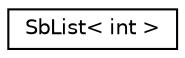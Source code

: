 digraph "Graphical Class Hierarchy"
{
 // LATEX_PDF_SIZE
  edge [fontname="Helvetica",fontsize="10",labelfontname="Helvetica",labelfontsize="10"];
  node [fontname="Helvetica",fontsize="10",shape=record];
  rankdir="LR";
  Node0 [label="SbList\< int \>",height=0.2,width=0.4,color="black", fillcolor="white", style="filled",URL="$classSbList.html",tooltip=" "];
}
